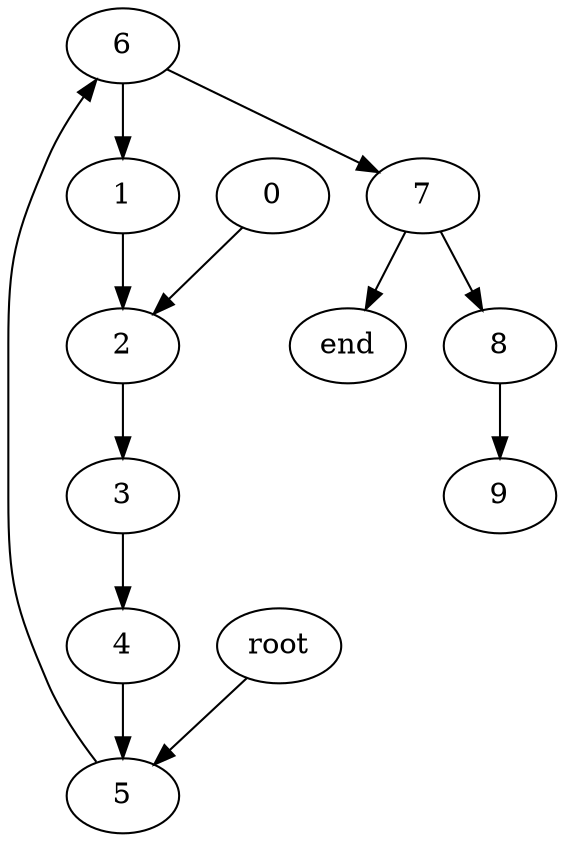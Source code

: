 digraph G {
end [size="10000000129.452715"];
0 [size="10000000129.452715" category="taskA"];
1 [size="10000000131.133657" category="taskA"];
2 [size="10000000121.12487" category="taskA"];
3 [size="10000000230.608025" category="taskA"];
4 [size="10000000004.994019" category="taskB"];
5 [size="10000000046.016401" category="taskB"];
6 [size="10000000091.598791" category="taskB"];
7 [size="10000000040.679438" category="taskB"];
8 [size="10000000250.490017" category="taskC"];
9 [size="10000000079.267649" category="taskC"];
0->2  [size="10001.389601075407" category="oi"];
1->2  [size="10004.164631264117"];
2->3  [size="10001.781644976922"];
3->4  [size="-1"];
4->5  [size="10029.262823275711"];
5->6  [size="0.0"];
6->7  [size="10004.920415194067"];
7->8  [size="10000.234048984707"];
6->1;
8->9  ;
7->end  [size="10014000.0"];
root->5  [size="10014000.0"];
}
